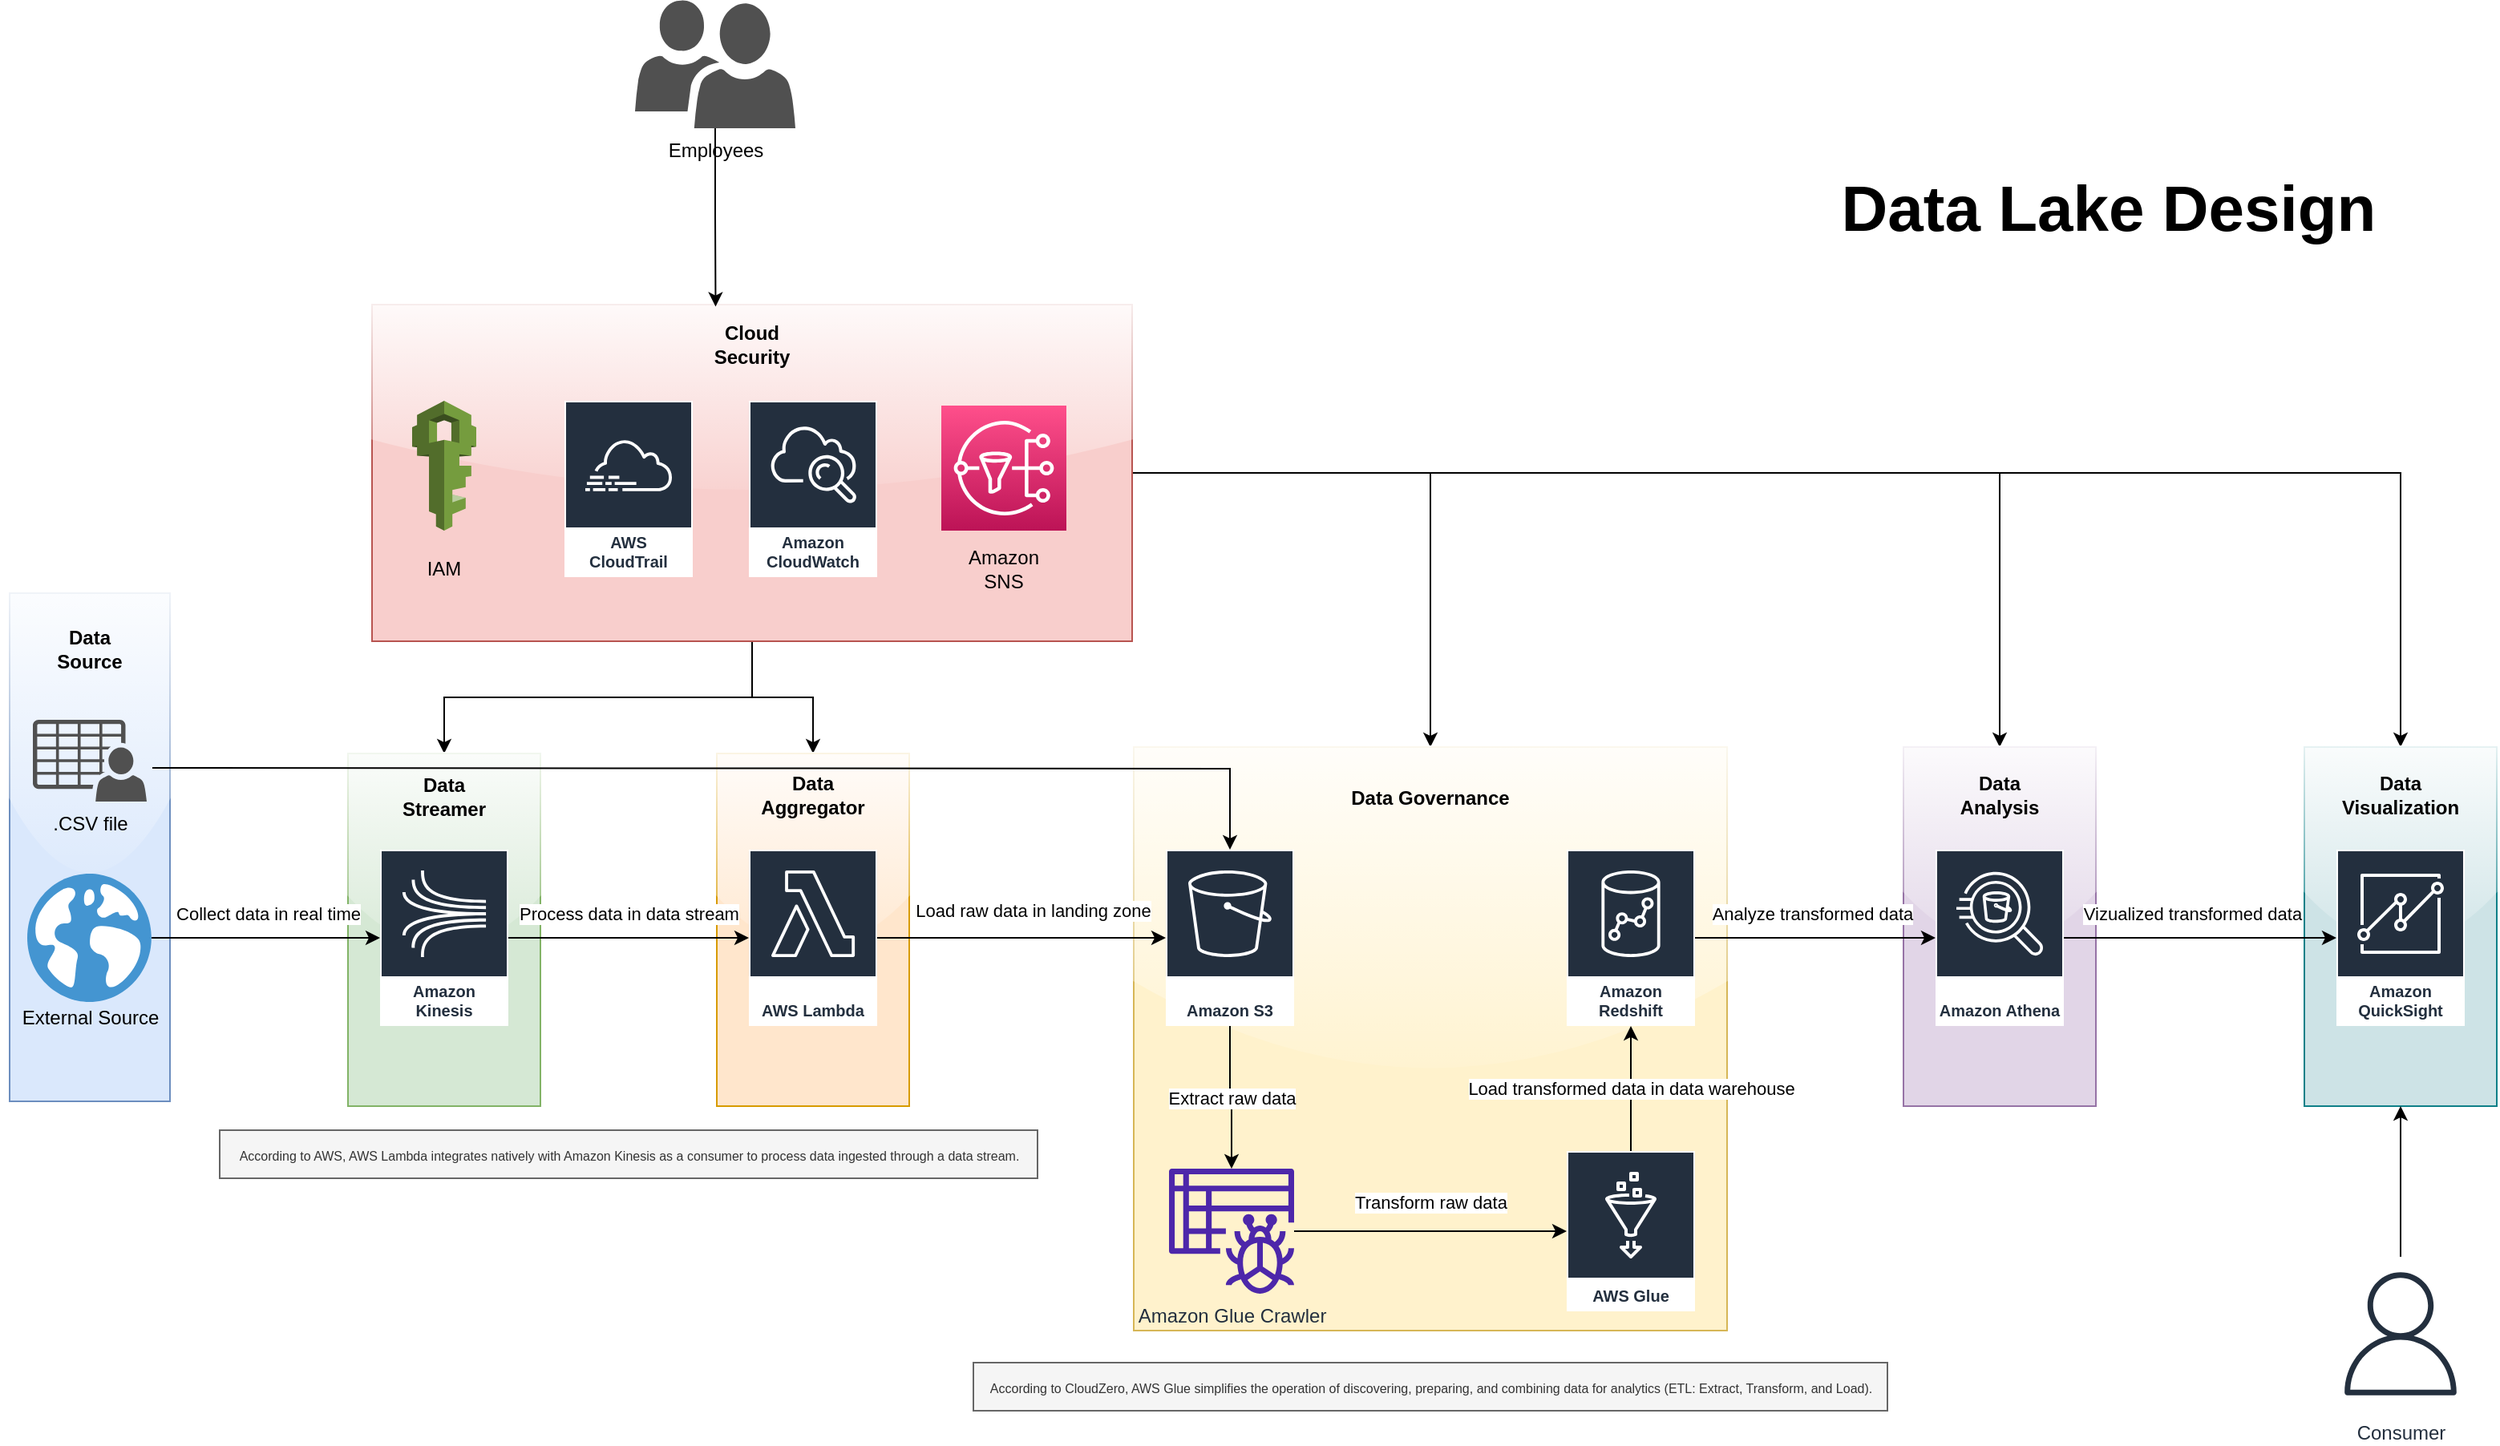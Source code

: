 <mxfile version="21.1.1" type="device" pages="2">
  <diagram id="YIPa2errtSvZ_nfrXcX-" name="Page-1">
    <mxGraphModel dx="2265" dy="955" grid="1" gridSize="10" guides="1" tooltips="1" connect="1" arrows="1" fold="1" page="1" pageScale="1" pageWidth="850" pageHeight="1100" background="none" math="0" shadow="0">
      <root>
        <mxCell id="0" />
        <mxCell id="1" parent="0" />
        <mxCell id="qylB5J43ioJ6EzCwsVwd-26" style="edgeStyle=orthogonalEdgeStyle;rounded=0;orthogonalLoop=1;jettySize=auto;html=1;entryX=0.5;entryY=0;entryDx=0;entryDy=0;" parent="1" source="qylB5J43ioJ6EzCwsVwd-24" target="qylB5J43ioJ6EzCwsVwd-4" edge="1">
          <mxGeometry relative="1" as="geometry" />
        </mxCell>
        <mxCell id="qylB5J43ioJ6EzCwsVwd-27" style="edgeStyle=orthogonalEdgeStyle;rounded=0;orthogonalLoop=1;jettySize=auto;html=1;entryX=0.5;entryY=0;entryDx=0;entryDy=0;" parent="1" source="qylB5J43ioJ6EzCwsVwd-24" target="qylB5J43ioJ6EzCwsVwd-2" edge="1">
          <mxGeometry relative="1" as="geometry" />
        </mxCell>
        <mxCell id="qylB5J43ioJ6EzCwsVwd-28" style="edgeStyle=orthogonalEdgeStyle;rounded=0;orthogonalLoop=1;jettySize=auto;html=1;exitX=1;exitY=0.5;exitDx=0;exitDy=0;entryX=0.5;entryY=0;entryDx=0;entryDy=0;" parent="1" source="qylB5J43ioJ6EzCwsVwd-24" target="qylB5J43ioJ6EzCwsVwd-16" edge="1">
          <mxGeometry relative="1" as="geometry" />
        </mxCell>
        <mxCell id="qylB5J43ioJ6EzCwsVwd-29" style="edgeStyle=orthogonalEdgeStyle;rounded=0;orthogonalLoop=1;jettySize=auto;html=1;exitX=1;exitY=0.5;exitDx=0;exitDy=0;entryX=0.5;entryY=0;entryDx=0;entryDy=0;" parent="1" source="qylB5J43ioJ6EzCwsVwd-24" target="qylB5J43ioJ6EzCwsVwd-18" edge="1">
          <mxGeometry relative="1" as="geometry" />
        </mxCell>
        <mxCell id="qylB5J43ioJ6EzCwsVwd-30" style="edgeStyle=orthogonalEdgeStyle;rounded=0;orthogonalLoop=1;jettySize=auto;html=1;exitX=1;exitY=0.5;exitDx=0;exitDy=0;entryX=0.5;entryY=0;entryDx=0;entryDy=0;" parent="1" source="qylB5J43ioJ6EzCwsVwd-24" target="qylB5J43ioJ6EzCwsVwd-20" edge="1">
          <mxGeometry relative="1" as="geometry" />
        </mxCell>
        <mxCell id="qylB5J43ioJ6EzCwsVwd-24" value="" style="rounded=0;whiteSpace=wrap;html=1;fillColor=#f8cecc;strokeColor=#b85450;glass=1;" parent="1" vertex="1">
          <mxGeometry x="296" y="240" width="474" height="210" as="geometry" />
        </mxCell>
        <mxCell id="qylB5J43ioJ6EzCwsVwd-20" value="" style="rounded=0;whiteSpace=wrap;html=1;fillColor=#CDE3E6;strokeColor=#0e8088;glass=1;" parent="1" vertex="1">
          <mxGeometry x="1501" y="516" width="120" height="224" as="geometry" />
        </mxCell>
        <mxCell id="qylB5J43ioJ6EzCwsVwd-18" value="" style="rounded=0;whiteSpace=wrap;html=1;fillColor=#e1d5e7;strokeColor=#9673a6;glass=1;" parent="1" vertex="1">
          <mxGeometry x="1251" y="516" width="120" height="224" as="geometry" />
        </mxCell>
        <mxCell id="qylB5J43ioJ6EzCwsVwd-16" value="" style="rounded=0;whiteSpace=wrap;html=1;fillColor=#fff2cc;strokeColor=#d6b656;glass=1;" parent="1" vertex="1">
          <mxGeometry x="771" y="516" width="370" height="364" as="geometry" />
        </mxCell>
        <mxCell id="qylB5J43ioJ6EzCwsVwd-2" value="" style="rounded=0;whiteSpace=wrap;html=1;fillColor=#ffe6cc;strokeColor=#d79b00;glass=1;" parent="1" vertex="1">
          <mxGeometry x="511" y="520" width="120" height="220" as="geometry" />
        </mxCell>
        <mxCell id="qylB5J43ioJ6EzCwsVwd-4" value="" style="rounded=0;whiteSpace=wrap;html=1;fillColor=#d5e8d4;strokeColor=#82b366;glass=1;" parent="1" vertex="1">
          <mxGeometry x="281" y="520" width="120" height="220" as="geometry" />
        </mxCell>
        <mxCell id="qylB5J43ioJ6EzCwsVwd-6" value="" style="rounded=0;whiteSpace=wrap;html=1;glass=1;fillColor=#dae8fc;strokeColor=#6c8ebf;" parent="1" vertex="1">
          <mxGeometry x="70" y="420" width="100" height="317" as="geometry" />
        </mxCell>
        <mxCell id="02lZLyMtl6aPGszSBePG-54" style="edgeStyle=orthogonalEdgeStyle;rounded=0;orthogonalLoop=1;jettySize=auto;html=1;" parent="1" source="AV6chdXFAvIHWM2sQgtt-2" target="02lZLyMtl6aPGszSBePG-11" edge="1">
          <mxGeometry relative="1" as="geometry" />
        </mxCell>
        <mxCell id="02lZLyMtl6aPGszSBePG-55" value="Extract raw data" style="edgeLabel;html=1;align=center;verticalAlign=middle;resizable=0;points=[];" parent="02lZLyMtl6aPGszSBePG-54" vertex="1" connectable="0">
          <mxGeometry x="0.127" y="4" relative="1" as="geometry">
            <mxPoint x="-4" y="-5" as="offset" />
          </mxGeometry>
        </mxCell>
        <mxCell id="AV6chdXFAvIHWM2sQgtt-2" value="Amazon S3" style="sketch=0;outlineConnect=0;fontColor=#232F3E;gradientColor=none;strokeColor=#ffffff;fillColor=#232F3E;dashed=0;verticalLabelPosition=middle;verticalAlign=bottom;align=center;html=1;whiteSpace=wrap;fontSize=10;fontStyle=1;spacing=3;shape=mxgraph.aws4.productIcon;prIcon=mxgraph.aws4.s3;fontFamily=Helvetica;" parent="1" vertex="1">
          <mxGeometry x="791" y="580" width="80" height="110" as="geometry" />
        </mxCell>
        <mxCell id="02lZLyMtl6aPGszSBePG-40" style="edgeStyle=orthogonalEdgeStyle;rounded=0;orthogonalLoop=1;jettySize=auto;html=1;" parent="1" source="02lZLyMtl6aPGszSBePG-51" target="02lZLyMtl6aPGszSBePG-44" edge="1">
          <mxGeometry relative="1" as="geometry">
            <mxPoint x="170" y="621.5" as="sourcePoint" />
            <mxPoint x="351" y="621" as="targetPoint" />
          </mxGeometry>
        </mxCell>
        <mxCell id="02lZLyMtl6aPGszSBePG-41" value="Collect data in real time" style="edgeLabel;html=1;align=center;verticalAlign=middle;resizable=0;points=[];labelBackgroundColor=default;" parent="02lZLyMtl6aPGszSBePG-40" vertex="1" connectable="0">
          <mxGeometry x="-0.306" relative="1" as="geometry">
            <mxPoint x="23" y="-15" as="offset" />
          </mxGeometry>
        </mxCell>
        <mxCell id="02lZLyMtl6aPGszSBePG-2" value="External Source" style="text;html=1;align=center;verticalAlign=middle;resizable=0;points=[];autosize=1;strokeColor=none;fillColor=none;" parent="1" vertex="1">
          <mxGeometry x="64.7" y="670" width="110" height="30" as="geometry" />
        </mxCell>
        <mxCell id="02lZLyMtl6aPGszSBePG-20" value="" style="edgeStyle=orthogonalEdgeStyle;rounded=0;orthogonalLoop=1;jettySize=auto;html=1;" parent="1" source="02lZLyMtl6aPGszSBePG-11" target="02lZLyMtl6aPGszSBePG-15" edge="1">
          <mxGeometry relative="1" as="geometry">
            <mxPoint x="1268" y="749" as="targetPoint" />
          </mxGeometry>
        </mxCell>
        <mxCell id="02lZLyMtl6aPGszSBePG-56" value="Transform raw data" style="edgeLabel;html=1;align=center;verticalAlign=middle;resizable=0;points=[];" parent="02lZLyMtl6aPGszSBePG-20" vertex="1" connectable="0">
          <mxGeometry x="-0.271" y="-1" relative="1" as="geometry">
            <mxPoint x="23" y="-19" as="offset" />
          </mxGeometry>
        </mxCell>
        <mxCell id="02lZLyMtl6aPGszSBePG-11" value="Amazon Glue Crawler" style="sketch=0;outlineConnect=0;fontColor=#232F3E;gradientColor=none;fillColor=#4D27AA;strokeColor=none;dashed=0;verticalLabelPosition=bottom;verticalAlign=top;align=center;html=1;fontSize=12;fontStyle=0;aspect=fixed;pointerEvents=1;shape=mxgraph.aws4.glue_crawlers;" parent="1" vertex="1">
          <mxGeometry x="793" y="779" width="78" height="78" as="geometry" />
        </mxCell>
        <mxCell id="02lZLyMtl6aPGszSBePG-57" value="Load transformed data in data warehouse" style="edgeStyle=orthogonalEdgeStyle;rounded=0;orthogonalLoop=1;jettySize=auto;html=1;" parent="1" source="02lZLyMtl6aPGszSBePG-15" target="02lZLyMtl6aPGszSBePG-23" edge="1">
          <mxGeometry relative="1" as="geometry" />
        </mxCell>
        <mxCell id="02lZLyMtl6aPGszSBePG-15" value="AWS Glue" style="sketch=0;outlineConnect=0;fontColor=#232F3E;gradientColor=none;strokeColor=#ffffff;fillColor=#232F3E;dashed=0;verticalLabelPosition=middle;verticalAlign=bottom;align=center;html=1;whiteSpace=wrap;fontSize=10;fontStyle=1;spacing=3;shape=mxgraph.aws4.productIcon;prIcon=mxgraph.aws4.glue;" parent="1" vertex="1">
          <mxGeometry x="1041" y="768" width="80" height="100" as="geometry" />
        </mxCell>
        <mxCell id="02lZLyMtl6aPGszSBePG-60" style="edgeStyle=orthogonalEdgeStyle;rounded=0;orthogonalLoop=1;jettySize=auto;html=1;" parent="1" source="02lZLyMtl6aPGszSBePG-17" target="02lZLyMtl6aPGszSBePG-21" edge="1">
          <mxGeometry relative="1" as="geometry" />
        </mxCell>
        <mxCell id="02lZLyMtl6aPGszSBePG-61" value="Vizualized transformed data" style="edgeLabel;html=1;align=center;verticalAlign=middle;resizable=0;points=[];" parent="02lZLyMtl6aPGszSBePG-60" vertex="1" connectable="0">
          <mxGeometry x="-0.158" y="3" relative="1" as="geometry">
            <mxPoint x="8" y="-12" as="offset" />
          </mxGeometry>
        </mxCell>
        <mxCell id="02lZLyMtl6aPGszSBePG-17" value="Amazon Athena" style="sketch=0;outlineConnect=0;fontColor=#232F3E;gradientColor=none;strokeColor=#ffffff;fillColor=#232F3E;dashed=0;verticalLabelPosition=middle;verticalAlign=bottom;align=center;html=1;whiteSpace=wrap;fontSize=10;fontStyle=1;spacing=3;shape=mxgraph.aws4.productIcon;prIcon=mxgraph.aws4.athena;" parent="1" vertex="1">
          <mxGeometry x="1271" y="580" width="80" height="110" as="geometry" />
        </mxCell>
        <mxCell id="02lZLyMtl6aPGszSBePG-21" value="Amazon QuickSight" style="sketch=0;outlineConnect=0;fontColor=#232F3E;gradientColor=none;strokeColor=#ffffff;fillColor=#232F3E;dashed=0;verticalLabelPosition=middle;verticalAlign=bottom;align=center;html=1;whiteSpace=wrap;fontSize=10;fontStyle=1;spacing=3;shape=mxgraph.aws4.productIcon;prIcon=mxgraph.aws4.quicksight;" parent="1" vertex="1">
          <mxGeometry x="1521" y="580" width="80" height="110" as="geometry" />
        </mxCell>
        <mxCell id="02lZLyMtl6aPGszSBePG-58" style="edgeStyle=orthogonalEdgeStyle;rounded=0;orthogonalLoop=1;jettySize=auto;html=1;" parent="1" source="02lZLyMtl6aPGszSBePG-23" target="02lZLyMtl6aPGszSBePG-17" edge="1">
          <mxGeometry relative="1" as="geometry" />
        </mxCell>
        <mxCell id="02lZLyMtl6aPGszSBePG-59" value="Analyze transformed data" style="edgeLabel;html=1;align=center;verticalAlign=middle;resizable=0;points=[];" parent="02lZLyMtl6aPGszSBePG-58" vertex="1" connectable="0">
          <mxGeometry x="-0.23" y="5" relative="1" as="geometry">
            <mxPoint x="15" y="-10" as="offset" />
          </mxGeometry>
        </mxCell>
        <mxCell id="02lZLyMtl6aPGszSBePG-23" value="Amazon Redshift" style="sketch=0;outlineConnect=0;fontColor=#232F3E;gradientColor=none;strokeColor=#ffffff;fillColor=#232F3E;dashed=0;verticalLabelPosition=middle;verticalAlign=bottom;align=center;html=1;whiteSpace=wrap;fontSize=10;fontStyle=1;spacing=3;shape=mxgraph.aws4.productIcon;prIcon=mxgraph.aws4.redshift;" parent="1" vertex="1">
          <mxGeometry x="1041" y="580" width="80" height="110" as="geometry" />
        </mxCell>
        <mxCell id="02lZLyMtl6aPGszSBePG-27" value="AWS&#xa;CloudTrail" style="sketch=0;outlineConnect=0;fontColor=#232F3E;gradientColor=none;strokeColor=#ffffff;fillColor=#232F3E;dashed=0;verticalLabelPosition=middle;verticalAlign=bottom;align=center;html=1;whiteSpace=wrap;fontSize=10;fontStyle=1;spacing=3;shape=mxgraph.aws4.productIcon;prIcon=mxgraph.aws4.cloudtrail;" parent="1" vertex="1">
          <mxGeometry x="416" y="300" width="80" height="110" as="geometry" />
        </mxCell>
        <mxCell id="02lZLyMtl6aPGszSBePG-28" value="" style="outlineConnect=0;dashed=0;verticalLabelPosition=bottom;verticalAlign=top;align=center;html=1;shape=mxgraph.aws3.iam;fillColor=#759C3E;gradientColor=none;" parent="1" vertex="1">
          <mxGeometry x="321" y="300" width="40" height="81" as="geometry" />
        </mxCell>
        <mxCell id="02lZLyMtl6aPGszSBePG-47" style="edgeStyle=orthogonalEdgeStyle;rounded=0;orthogonalLoop=1;jettySize=auto;html=1;" parent="1" source="02lZLyMtl6aPGszSBePG-44" target="02lZLyMtl6aPGszSBePG-46" edge="1">
          <mxGeometry relative="1" as="geometry" />
        </mxCell>
        <mxCell id="02lZLyMtl6aPGszSBePG-48" value="Process data in data stream" style="edgeLabel;html=1;align=center;verticalAlign=middle;resizable=0;points=[];labelBackgroundColor=default;" parent="02lZLyMtl6aPGszSBePG-47" vertex="1" connectable="0">
          <mxGeometry x="-0.282" y="4" relative="1" as="geometry">
            <mxPoint x="21" y="-11" as="offset" />
          </mxGeometry>
        </mxCell>
        <mxCell id="02lZLyMtl6aPGszSBePG-44" value="Amazon Kinesis" style="sketch=0;outlineConnect=0;fontColor=#232F3E;gradientColor=none;strokeColor=#ffffff;fillColor=#232F3E;dashed=0;verticalLabelPosition=middle;verticalAlign=bottom;align=center;html=1;whiteSpace=wrap;fontSize=10;fontStyle=1;spacing=3;shape=mxgraph.aws4.productIcon;prIcon=mxgraph.aws4.kinesis;" parent="1" vertex="1">
          <mxGeometry x="301" y="580" width="80" height="110" as="geometry" />
        </mxCell>
        <mxCell id="qylB5J43ioJ6EzCwsVwd-13" style="edgeStyle=orthogonalEdgeStyle;rounded=0;orthogonalLoop=1;jettySize=auto;html=1;" parent="1" source="02lZLyMtl6aPGszSBePG-46" target="AV6chdXFAvIHWM2sQgtt-2" edge="1">
          <mxGeometry relative="1" as="geometry" />
        </mxCell>
        <mxCell id="02lZLyMtl6aPGszSBePG-46" value="AWS Lambda" style="sketch=0;outlineConnect=0;fontColor=#232F3E;gradientColor=none;strokeColor=#ffffff;fillColor=#232F3E;dashed=0;verticalLabelPosition=middle;verticalAlign=bottom;align=center;html=1;whiteSpace=wrap;fontSize=10;fontStyle=1;spacing=3;shape=mxgraph.aws4.productIcon;prIcon=mxgraph.aws4.lambda;" parent="1" vertex="1">
          <mxGeometry x="531" y="580" width="80" height="110" as="geometry" />
        </mxCell>
        <mxCell id="02lZLyMtl6aPGszSBePG-49" value="&lt;font style=&quot;font-size: 8px;&quot;&gt;According to AWS, AWS Lambda integrates natively with Amazon Kinesis as a consumer to process data ingested through a data stream.&lt;/font&gt;" style="text;html=1;align=center;verticalAlign=middle;resizable=0;points=[];autosize=1;fillColor=#f5f5f5;fontColor=#333333;strokeColor=#666666;" parent="1" vertex="1">
          <mxGeometry x="201" y="755" width="510" height="30" as="geometry" />
        </mxCell>
        <mxCell id="02lZLyMtl6aPGszSBePG-51" value="" style="shadow=0;dashed=0;html=1;strokeColor=none;fillColor=#4495D1;labelPosition=center;verticalLabelPosition=bottom;verticalAlign=top;align=center;outlineConnect=0;shape=mxgraph.veeam.globe;" parent="1" vertex="1">
          <mxGeometry x="81" y="595" width="77.4" height="80" as="geometry" />
        </mxCell>
        <mxCell id="02lZLyMtl6aPGszSBePG-62" value="Amazon CloudWatch" style="sketch=0;outlineConnect=0;fontColor=#232F3E;gradientColor=none;strokeColor=#ffffff;fillColor=#232F3E;dashed=0;verticalLabelPosition=middle;verticalAlign=bottom;align=center;html=1;whiteSpace=wrap;fontSize=10;fontStyle=1;spacing=3;shape=mxgraph.aws4.productIcon;prIcon=mxgraph.aws4.cloudwatch;" parent="1" vertex="1">
          <mxGeometry x="531" y="300" width="80" height="110" as="geometry" />
        </mxCell>
        <mxCell id="02lZLyMtl6aPGszSBePG-63" value="" style="sketch=0;points=[[0,0,0],[0.25,0,0],[0.5,0,0],[0.75,0,0],[1,0,0],[0,1,0],[0.25,1,0],[0.5,1,0],[0.75,1,0],[1,1,0],[0,0.25,0],[0,0.5,0],[0,0.75,0],[1,0.25,0],[1,0.5,0],[1,0.75,0]];outlineConnect=0;fontColor=#232F3E;gradientColor=#FF4F8B;gradientDirection=north;fillColor=#BC1356;strokeColor=#ffffff;dashed=0;verticalLabelPosition=bottom;verticalAlign=top;align=center;html=1;fontSize=12;fontStyle=0;aspect=fixed;shape=mxgraph.aws4.resourceIcon;resIcon=mxgraph.aws4.sns;" parent="1" vertex="1">
          <mxGeometry x="651" y="303" width="78" height="78" as="geometry" />
        </mxCell>
        <mxCell id="02lZLyMtl6aPGszSBePG-64" value="&lt;font style=&quot;font-size: 8px;&quot;&gt;According to CloudZero, AWS Glue simplifies the operation of discovering, preparing, and combining data for analytics (ETL: Extract, Transform, and Load).&lt;/font&gt;" style="text;html=1;align=center;verticalAlign=middle;resizable=0;points=[];autosize=1;fillColor=#f5f5f5;fontColor=#333333;strokeColor=#666666;" parent="1" vertex="1">
          <mxGeometry x="671" y="900" width="570" height="30" as="geometry" />
        </mxCell>
        <mxCell id="qylB5J43ioJ6EzCwsVwd-7" value="&lt;b&gt;Data Source&lt;/b&gt;" style="text;html=1;strokeColor=none;fillColor=none;align=center;verticalAlign=middle;whiteSpace=wrap;rounded=0;" parent="1" vertex="1">
          <mxGeometry x="89.7" y="440" width="60" height="30" as="geometry" />
        </mxCell>
        <mxCell id="qylB5J43ioJ6EzCwsVwd-9" value="&lt;b&gt;Data Streamer&lt;/b&gt;" style="text;html=1;strokeColor=none;fillColor=none;align=center;verticalAlign=middle;whiteSpace=wrap;rounded=0;" parent="1" vertex="1">
          <mxGeometry x="311" y="532" width="60" height="30" as="geometry" />
        </mxCell>
        <mxCell id="qylB5J43ioJ6EzCwsVwd-10" value="&lt;b&gt;Data Aggregator&lt;/b&gt;" style="text;html=1;strokeColor=none;fillColor=none;align=center;verticalAlign=middle;whiteSpace=wrap;rounded=0;" parent="1" vertex="1">
          <mxGeometry x="541" y="531" width="60" height="30" as="geometry" />
        </mxCell>
        <mxCell id="qylB5J43ioJ6EzCwsVwd-15" value="Load raw data in landing zone" style="edgeLabel;html=1;align=center;verticalAlign=middle;resizable=0;points=[];labelBackgroundColor=default;" parent="1" vertex="1" connectable="0">
          <mxGeometry x="710.998" y="620" as="geometry">
            <mxPoint x="-3" y="-2" as="offset" />
          </mxGeometry>
        </mxCell>
        <mxCell id="qylB5J43ioJ6EzCwsVwd-17" value="&lt;b&gt;Data&amp;nbsp;Governance&lt;/b&gt;" style="text;html=1;strokeColor=none;fillColor=none;align=center;verticalAlign=middle;whiteSpace=wrap;rounded=0;" parent="1" vertex="1">
          <mxGeometry x="926" y="533" width="60" height="30" as="geometry" />
        </mxCell>
        <mxCell id="qylB5J43ioJ6EzCwsVwd-19" value="&lt;b&gt;Data Analysis&lt;/b&gt;" style="text;html=1;strokeColor=none;fillColor=none;align=center;verticalAlign=middle;whiteSpace=wrap;rounded=0;" parent="1" vertex="1">
          <mxGeometry x="1281" y="531" width="60" height="30" as="geometry" />
        </mxCell>
        <mxCell id="qylB5J43ioJ6EzCwsVwd-21" value="&lt;b&gt;Data Visualization&lt;/b&gt;" style="text;html=1;strokeColor=none;fillColor=none;align=center;verticalAlign=middle;whiteSpace=wrap;rounded=0;" parent="1" vertex="1">
          <mxGeometry x="1531" y="531" width="60" height="30" as="geometry" />
        </mxCell>
        <mxCell id="qylB5J43ioJ6EzCwsVwd-25" value="&lt;b&gt;Cloud Security&lt;/b&gt;" style="text;html=1;strokeColor=none;fillColor=none;align=center;verticalAlign=middle;whiteSpace=wrap;rounded=0;" parent="1" vertex="1">
          <mxGeometry x="503" y="250" width="60" height="30" as="geometry" />
        </mxCell>
        <mxCell id="qylB5J43ioJ6EzCwsVwd-31" value="IAM" style="text;html=1;strokeColor=none;fillColor=none;align=center;verticalAlign=middle;whiteSpace=wrap;rounded=0;" parent="1" vertex="1">
          <mxGeometry x="311" y="390" width="60" height="30" as="geometry" />
        </mxCell>
        <mxCell id="qylB5J43ioJ6EzCwsVwd-32" value="Amazon SNS" style="text;html=1;strokeColor=none;fillColor=none;align=center;verticalAlign=middle;whiteSpace=wrap;rounded=0;" parent="1" vertex="1">
          <mxGeometry x="660" y="390" width="60" height="30" as="geometry" />
        </mxCell>
        <mxCell id="qylB5J43ioJ6EzCwsVwd-33" value="&lt;h1&gt;&lt;font style=&quot;font-size: 40px;&quot;&gt;Data Lake Design&lt;/font&gt;&lt;/h1&gt;" style="text;html=1;strokeColor=none;fillColor=none;spacing=5;spacingTop=-20;whiteSpace=wrap;overflow=hidden;rounded=0;align=center;" parent="1" vertex="1">
          <mxGeometry x="1157" y="150" width="444" height="120" as="geometry" />
        </mxCell>
        <mxCell id="M2bKCPdlgEuILwGiyvzk-2" style="edgeStyle=orthogonalEdgeStyle;rounded=0;orthogonalLoop=1;jettySize=auto;html=1;" edge="1" parent="1" source="M2bKCPdlgEuILwGiyvzk-1" target="qylB5J43ioJ6EzCwsVwd-20">
          <mxGeometry relative="1" as="geometry" />
        </mxCell>
        <mxCell id="M2bKCPdlgEuILwGiyvzk-1" value="Consumer" style="sketch=0;outlineConnect=0;fontColor=#232F3E;gradientColor=none;strokeColor=#232F3E;fillColor=#ffffff;dashed=0;verticalLabelPosition=bottom;verticalAlign=top;align=center;html=1;fontSize=12;fontStyle=0;aspect=fixed;shape=mxgraph.aws4.resourceIcon;resIcon=mxgraph.aws4.user;" vertex="1" parent="1">
          <mxGeometry x="1513" y="834" width="96" height="96" as="geometry" />
        </mxCell>
        <mxCell id="M2bKCPdlgEuILwGiyvzk-4" style="edgeStyle=orthogonalEdgeStyle;rounded=0;orthogonalLoop=1;jettySize=auto;html=1;exitX=0.5;exitY=1;exitDx=0;exitDy=0;exitPerimeter=0;entryX=0.452;entryY=0.006;entryDx=0;entryDy=0;entryPerimeter=0;" edge="1" parent="1" source="M2bKCPdlgEuILwGiyvzk-3" target="qylB5J43ioJ6EzCwsVwd-24">
          <mxGeometry relative="1" as="geometry" />
        </mxCell>
        <mxCell id="M2bKCPdlgEuILwGiyvzk-3" value="Employees" style="sketch=0;pointerEvents=1;shadow=0;dashed=0;html=1;strokeColor=none;labelPosition=center;verticalLabelPosition=bottom;verticalAlign=top;align=center;fillColor=#505050;shape=mxgraph.mscae.intune.user_group" vertex="1" parent="1">
          <mxGeometry x="460" y="50" width="100" height="80" as="geometry" />
        </mxCell>
        <mxCell id="M2bKCPdlgEuILwGiyvzk-7" style="edgeStyle=orthogonalEdgeStyle;rounded=0;orthogonalLoop=1;jettySize=auto;html=1;" edge="1" parent="1" target="AV6chdXFAvIHWM2sQgtt-2">
          <mxGeometry relative="1" as="geometry">
            <mxPoint x="159" y="529" as="sourcePoint" />
          </mxGeometry>
        </mxCell>
        <mxCell id="M2bKCPdlgEuILwGiyvzk-8" value=".CSV file" style="sketch=0;pointerEvents=1;shadow=0;dashed=0;html=1;strokeColor=none;fillColor=#505050;labelPosition=center;verticalLabelPosition=bottom;verticalAlign=top;outlineConnect=0;align=center;shape=mxgraph.office.users.csv_file;" vertex="1" parent="1">
          <mxGeometry x="84.5" y="499" width="71" height="51" as="geometry" />
        </mxCell>
      </root>
    </mxGraphModel>
  </diagram>
  <diagram id="6f7JOciFy3MY2vURaIDj" name="Page-2">
    <mxGraphModel dx="794" dy="491" grid="1" gridSize="10" guides="1" tooltips="1" connect="1" arrows="1" fold="1" page="1" pageScale="1" pageWidth="3300" pageHeight="4681" math="0" shadow="0">
      <root>
        <mxCell id="0" />
        <mxCell id="1" parent="0" />
      </root>
    </mxGraphModel>
  </diagram>
</mxfile>
